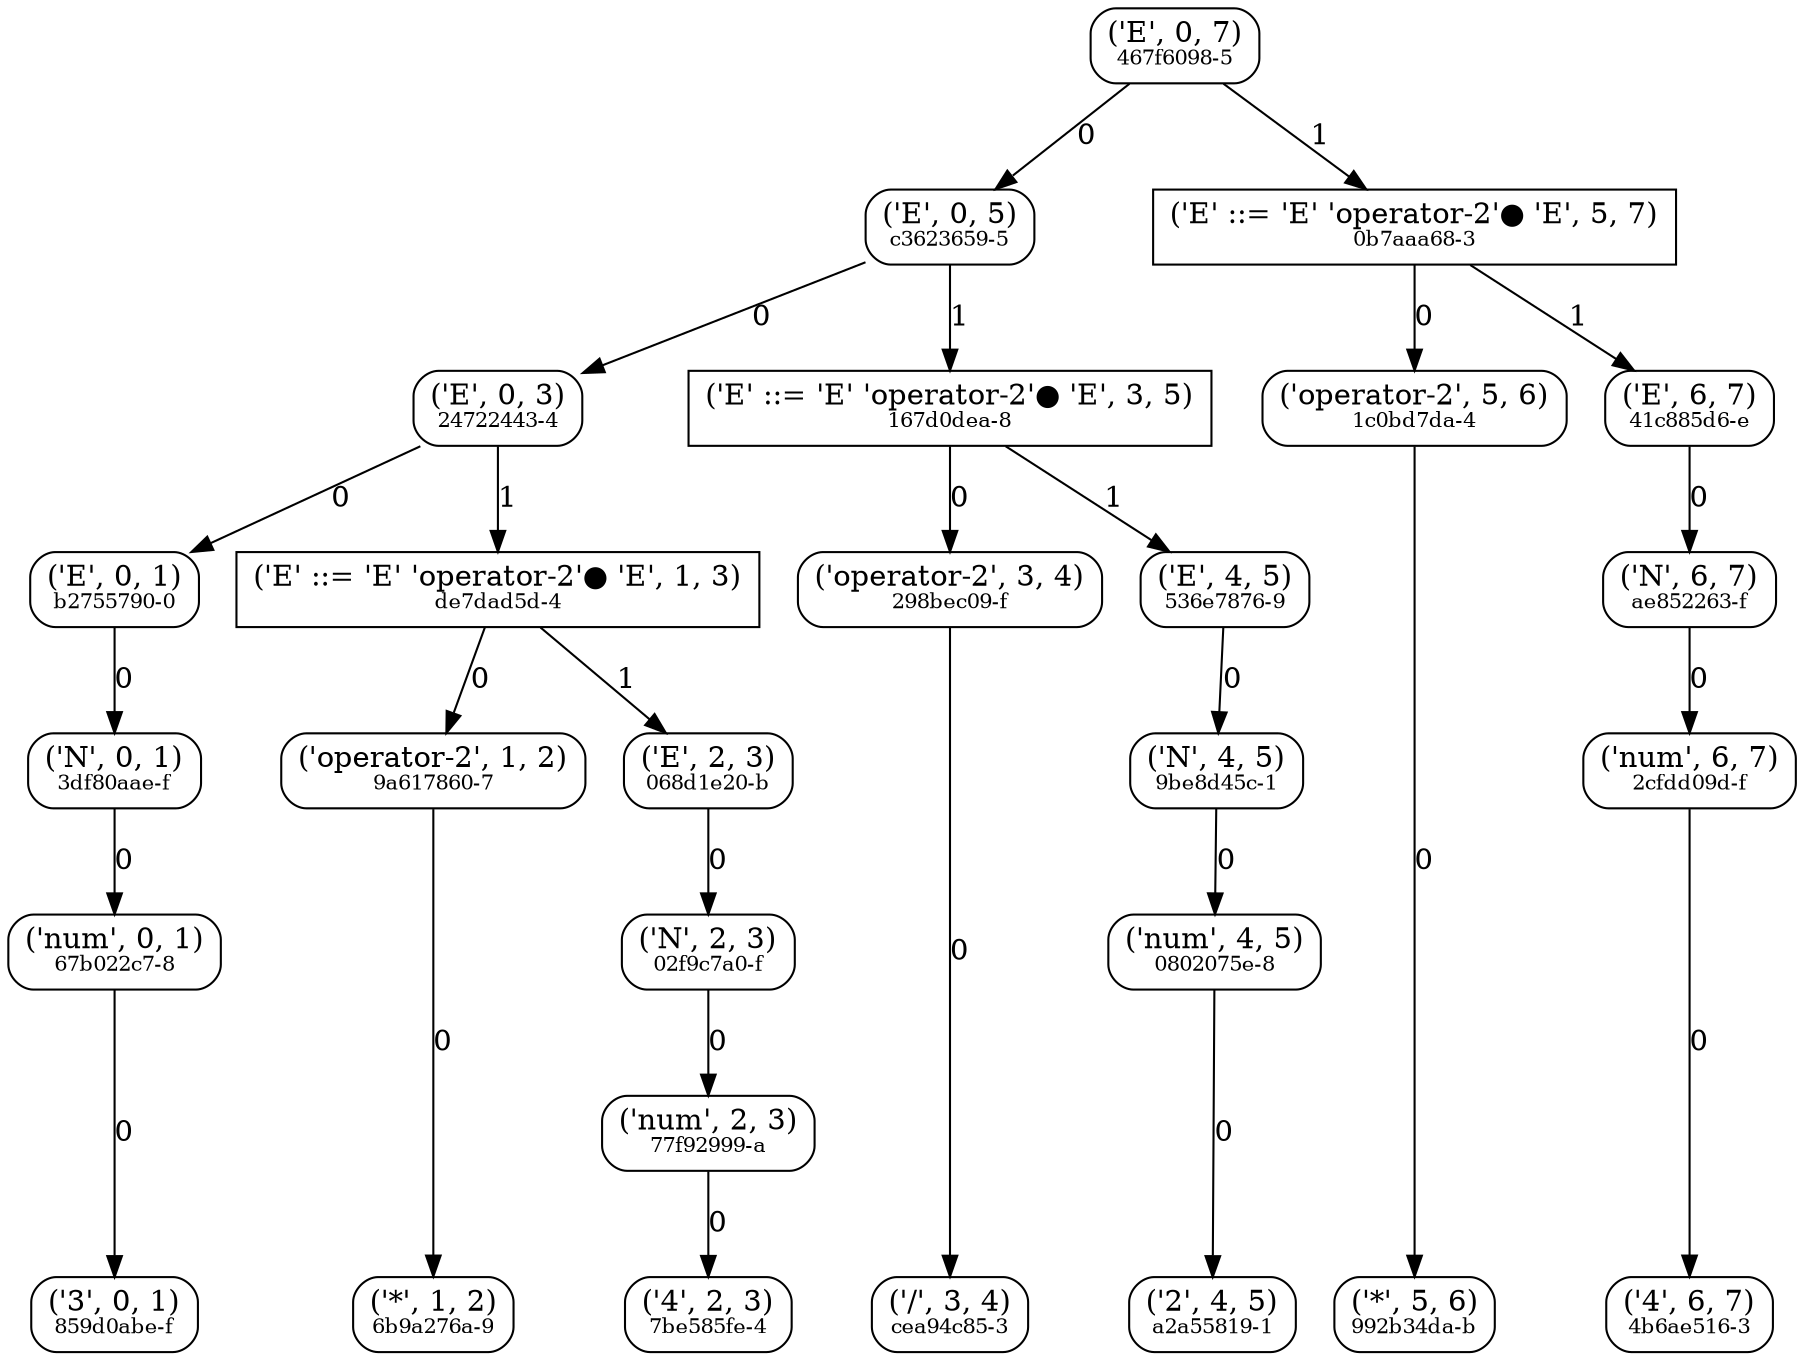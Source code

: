 digraph g {
"07f020f0-ae62-4378-917f-10b8b0340fa3" [label=<('E', 0, 7)<BR /><FONT POINT-SIZE="10">467f6098-5</FONT>>  shape="box" style="rounded"]
"8d2132eb-45e7-4062-ac0b-44cfc33e2220" [label=<('E', 0, 5)<BR /><FONT POINT-SIZE="10">c3623659-5</FONT>>  shape="box" style="rounded"]
"69e2e6c7-c02e-4322-84eb-34284abc8f43" [label=<('E', 0, 3)<BR /><FONT POINT-SIZE="10">24722443-4</FONT>>  shape="box" style="rounded"]
"9ae699b3-4137-4ac6-b766-d3721abf9c56" [label=<('E', 0, 1)<BR /><FONT POINT-SIZE="10">b2755790-0</FONT>>  shape="box" style="rounded"]
"ed025b96-9232-4b9f-b6fe-c4ee8e13c9a7" [label=<('N', 0, 1)<BR /><FONT POINT-SIZE="10">3df80aae-f</FONT>>  shape="box" style="rounded"]
"f74ef15f-42d0-47ea-b63a-1f60a424aa42" [label=<('num', 0, 1)<BR /><FONT POINT-SIZE="10">67b022c7-8</FONT>>  shape="box" style="rounded"]
"ab7dda83-1512-4f11-8005-1312df0548b9" [label=<('3', 0, 1)<BR /><FONT POINT-SIZE="10">859d0abe-f</FONT>>  shape="box" style="rounded"]
"71e9d24c-7e67-4e59-ba19-ca9ab0f49cc1" [label=<('E' ::= 'E' 'operator-2'● 'E', 1, 3)<BR /><FONT POINT-SIZE="10">de7dad5d-4</FONT>>  shape="box"]
"bb1d9194-3c0f-4227-9a9f-47207fe1ffbe" [label=<('operator-2', 1, 2)<BR /><FONT POINT-SIZE="10">9a617860-7</FONT>>  shape="box" style="rounded"]
"2f6c2806-5ed5-49a0-bdc2-4f8069a39c93" [label=<('*', 1, 2)<BR /><FONT POINT-SIZE="10">6b9a276a-9</FONT>>  shape="box" style="rounded"]
"401c2737-2175-4282-aa74-0cc8f1f2f936" [label=<('E', 2, 3)<BR /><FONT POINT-SIZE="10">068d1e20-b</FONT>>  shape="box" style="rounded"]
"fc6e9844-82b4-48bb-b0cc-bdc9c6be9b92" [label=<('N', 2, 3)<BR /><FONT POINT-SIZE="10">02f9c7a0-f</FONT>>  shape="box" style="rounded"]
"c8c6a52f-5d63-47a3-b7a0-21e350be4b81" [label=<('num', 2, 3)<BR /><FONT POINT-SIZE="10">77f92999-a</FONT>>  shape="box" style="rounded"]
"14f49b37-2b65-43f6-89b1-3a0498d9f26d" [label=<('4', 2, 3)<BR /><FONT POINT-SIZE="10">7be585fe-4</FONT>>  shape="box" style="rounded"]
"b66d1860-95b2-4b72-a5f3-05517f495116" [label=<('E' ::= 'E' 'operator-2'● 'E', 3, 5)<BR /><FONT POINT-SIZE="10">167d0dea-8</FONT>>  shape="box"]
"214d0f9b-43c6-4253-81af-87920dbb56ca" [label=<('operator-2', 3, 4)<BR /><FONT POINT-SIZE="10">298bec09-f</FONT>>  shape="box" style="rounded"]
"7e486578-4af8-4602-be27-39b13d0ba687" [label=<('/', 3, 4)<BR /><FONT POINT-SIZE="10">cea94c85-3</FONT>>  shape="box" style="rounded"]
"e85fd8fc-b9d4-402b-bcc1-f3e210d97cfa" [label=<('E', 4, 5)<BR /><FONT POINT-SIZE="10">536e7876-9</FONT>>  shape="box" style="rounded"]
"d8da4c76-3b54-4b12-b704-d9ac49c5f171" [label=<('N', 4, 5)<BR /><FONT POINT-SIZE="10">9be8d45c-1</FONT>>  shape="box" style="rounded"]
"684e92f2-6953-4e47-adc5-c38a7e229a2a" [label=<('num', 4, 5)<BR /><FONT POINT-SIZE="10">0802075e-8</FONT>>  shape="box" style="rounded"]
"aa268cbe-3f02-4a69-9ace-cf1022ca9bdc" [label=<('2', 4, 5)<BR /><FONT POINT-SIZE="10">a2a55819-1</FONT>>  shape="box" style="rounded"]
"2bd62989-1c61-42d4-a294-f17a5152753f" [label=<('E' ::= 'E' 'operator-2'● 'E', 5, 7)<BR /><FONT POINT-SIZE="10">0b7aaa68-3</FONT>>  shape="box"]
"167a8d11-c644-4178-a8a1-c0d4b2d903fd" [label=<('operator-2', 5, 6)<BR /><FONT POINT-SIZE="10">1c0bd7da-4</FONT>>  shape="box" style="rounded"]
"ab386db4-ec48-4d38-aa7d-b4a58b59f43e" [label=<('*', 5, 6)<BR /><FONT POINT-SIZE="10">992b34da-b</FONT>>  shape="box" style="rounded"]
"414b52d4-5625-47d3-8f36-b96e4d40631f" [label=<('E', 6, 7)<BR /><FONT POINT-SIZE="10">41c885d6-e</FONT>>  shape="box" style="rounded"]
"3702a846-f29d-40c0-a6d6-63d4b8ac1eb5" [label=<('N', 6, 7)<BR /><FONT POINT-SIZE="10">ae852263-f</FONT>>  shape="box" style="rounded"]
"cc9f7e97-1afa-468e-8221-1af754e4b32a" [label=<('num', 6, 7)<BR /><FONT POINT-SIZE="10">2cfdd09d-f</FONT>>  shape="box" style="rounded"]
"2ebd9b1c-6c16-4eaf-9afa-25008103fab4" [label=<('4', 6, 7)<BR /><FONT POINT-SIZE="10">4b6ae516-3</FONT>>  shape="box" style="rounded"]
"07f020f0-ae62-4378-917f-10b8b0340fa3" -> "8d2132eb-45e7-4062-ac0b-44cfc33e2220" [label="0"]
"07f020f0-ae62-4378-917f-10b8b0340fa3" -> "2bd62989-1c61-42d4-a294-f17a5152753f" [label="1"]
"8d2132eb-45e7-4062-ac0b-44cfc33e2220" -> "69e2e6c7-c02e-4322-84eb-34284abc8f43" [label="0"]
"8d2132eb-45e7-4062-ac0b-44cfc33e2220" -> "b66d1860-95b2-4b72-a5f3-05517f495116" [label="1"]
"69e2e6c7-c02e-4322-84eb-34284abc8f43" -> "9ae699b3-4137-4ac6-b766-d3721abf9c56" [label="0"]
"69e2e6c7-c02e-4322-84eb-34284abc8f43" -> "71e9d24c-7e67-4e59-ba19-ca9ab0f49cc1" [label="1"]
"9ae699b3-4137-4ac6-b766-d3721abf9c56" -> "ed025b96-9232-4b9f-b6fe-c4ee8e13c9a7" [label="0"]
"ed025b96-9232-4b9f-b6fe-c4ee8e13c9a7" -> "f74ef15f-42d0-47ea-b63a-1f60a424aa42" [label="0"]
"f74ef15f-42d0-47ea-b63a-1f60a424aa42" -> "ab7dda83-1512-4f11-8005-1312df0548b9" [label="0"]
"71e9d24c-7e67-4e59-ba19-ca9ab0f49cc1" -> "bb1d9194-3c0f-4227-9a9f-47207fe1ffbe" [label="0"]
"71e9d24c-7e67-4e59-ba19-ca9ab0f49cc1" -> "401c2737-2175-4282-aa74-0cc8f1f2f936" [label="1"]
"bb1d9194-3c0f-4227-9a9f-47207fe1ffbe" -> "2f6c2806-5ed5-49a0-bdc2-4f8069a39c93" [label="0"]
"401c2737-2175-4282-aa74-0cc8f1f2f936" -> "fc6e9844-82b4-48bb-b0cc-bdc9c6be9b92" [label="0"]
"fc6e9844-82b4-48bb-b0cc-bdc9c6be9b92" -> "c8c6a52f-5d63-47a3-b7a0-21e350be4b81" [label="0"]
"c8c6a52f-5d63-47a3-b7a0-21e350be4b81" -> "14f49b37-2b65-43f6-89b1-3a0498d9f26d" [label="0"]
"b66d1860-95b2-4b72-a5f3-05517f495116" -> "214d0f9b-43c6-4253-81af-87920dbb56ca" [label="0"]
"b66d1860-95b2-4b72-a5f3-05517f495116" -> "e85fd8fc-b9d4-402b-bcc1-f3e210d97cfa" [label="1"]
"214d0f9b-43c6-4253-81af-87920dbb56ca" -> "7e486578-4af8-4602-be27-39b13d0ba687" [label="0"]
"e85fd8fc-b9d4-402b-bcc1-f3e210d97cfa" -> "d8da4c76-3b54-4b12-b704-d9ac49c5f171" [label="0"]
"d8da4c76-3b54-4b12-b704-d9ac49c5f171" -> "684e92f2-6953-4e47-adc5-c38a7e229a2a" [label="0"]
"684e92f2-6953-4e47-adc5-c38a7e229a2a" -> "aa268cbe-3f02-4a69-9ace-cf1022ca9bdc" [label="0"]
"2bd62989-1c61-42d4-a294-f17a5152753f" -> "167a8d11-c644-4178-a8a1-c0d4b2d903fd" [label="0"]
"2bd62989-1c61-42d4-a294-f17a5152753f" -> "414b52d4-5625-47d3-8f36-b96e4d40631f" [label="1"]
"167a8d11-c644-4178-a8a1-c0d4b2d903fd" -> "ab386db4-ec48-4d38-aa7d-b4a58b59f43e" [label="0"]
"414b52d4-5625-47d3-8f36-b96e4d40631f" -> "3702a846-f29d-40c0-a6d6-63d4b8ac1eb5" [label="0"]
"3702a846-f29d-40c0-a6d6-63d4b8ac1eb5" -> "cc9f7e97-1afa-468e-8221-1af754e4b32a" [label="0"]
"cc9f7e97-1afa-468e-8221-1af754e4b32a" -> "2ebd9b1c-6c16-4eaf-9afa-25008103fab4" [label="0"]
{rank = same; "07f020f0-ae62-4378-917f-10b8b0340fa3"}
{rank = same; "8d2132eb-45e7-4062-ac0b-44cfc33e2220"; "2bd62989-1c61-42d4-a294-f17a5152753f"}
{rank = same; "69e2e6c7-c02e-4322-84eb-34284abc8f43"; "b66d1860-95b2-4b72-a5f3-05517f495116"; "167a8d11-c644-4178-a8a1-c0d4b2d903fd"; "414b52d4-5625-47d3-8f36-b96e4d40631f"}
{rank = same; "9ae699b3-4137-4ac6-b766-d3721abf9c56"; "71e9d24c-7e67-4e59-ba19-ca9ab0f49cc1"; "214d0f9b-43c6-4253-81af-87920dbb56ca"; "e85fd8fc-b9d4-402b-bcc1-f3e210d97cfa"; "3702a846-f29d-40c0-a6d6-63d4b8ac1eb5"}
{rank = same; "ed025b96-9232-4b9f-b6fe-c4ee8e13c9a7"; "bb1d9194-3c0f-4227-9a9f-47207fe1ffbe"; "401c2737-2175-4282-aa74-0cc8f1f2f936"; "d8da4c76-3b54-4b12-b704-d9ac49c5f171"; "cc9f7e97-1afa-468e-8221-1af754e4b32a"}
{rank = same; "f74ef15f-42d0-47ea-b63a-1f60a424aa42"; "fc6e9844-82b4-48bb-b0cc-bdc9c6be9b92"; "684e92f2-6953-4e47-adc5-c38a7e229a2a"}
{rank = same; "c8c6a52f-5d63-47a3-b7a0-21e350be4b81"}
{rank = same; "ab7dda83-1512-4f11-8005-1312df0548b9"; "2f6c2806-5ed5-49a0-bdc2-4f8069a39c93"; "14f49b37-2b65-43f6-89b1-3a0498d9f26d"; "7e486578-4af8-4602-be27-39b13d0ba687"; "aa268cbe-3f02-4a69-9ace-cf1022ca9bdc"; "ab386db4-ec48-4d38-aa7d-b4a58b59f43e"; "2ebd9b1c-6c16-4eaf-9afa-25008103fab4"}
}
